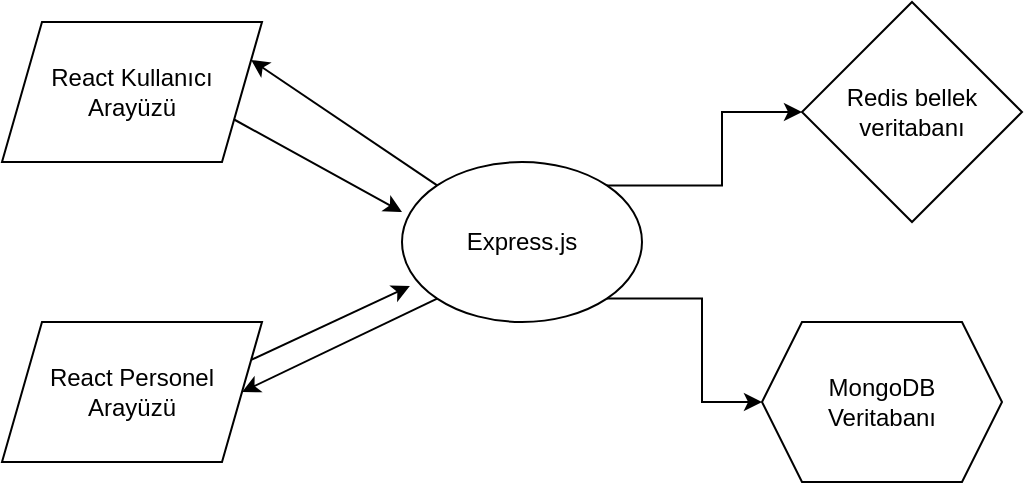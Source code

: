 <mxfile version="21.1.5" type="github">
  <diagram name="Page-1" id="3EJAN17fcuRD-BUnmHwJ">
    <mxGraphModel dx="1434" dy="756" grid="1" gridSize="10" guides="1" tooltips="1" connect="1" arrows="1" fold="1" page="1" pageScale="1" pageWidth="850" pageHeight="1100" math="0" shadow="0">
      <root>
        <mxCell id="0" />
        <mxCell id="1" parent="0" />
        <mxCell id="3rPVQYz4sKvQcb1Xm26E-7" style="rounded=0;orthogonalLoop=1;jettySize=auto;html=1;exitX=1;exitY=0.75;exitDx=0;exitDy=0;entryX=0;entryY=0.313;entryDx=0;entryDy=0;entryPerimeter=0;" edge="1" parent="1" source="3rPVQYz4sKvQcb1Xm26E-1" target="3rPVQYz4sKvQcb1Xm26E-3">
          <mxGeometry relative="1" as="geometry" />
        </mxCell>
        <mxCell id="3rPVQYz4sKvQcb1Xm26E-1" value="React Kullanıcı &lt;br&gt;Arayüzü" style="shape=parallelogram;perimeter=parallelogramPerimeter;whiteSpace=wrap;html=1;fixedSize=1;" vertex="1" parent="1">
          <mxGeometry x="150" y="130" width="130" height="70" as="geometry" />
        </mxCell>
        <mxCell id="3rPVQYz4sKvQcb1Xm26E-9" style="rounded=0;orthogonalLoop=1;jettySize=auto;html=1;exitX=1;exitY=0.25;exitDx=0;exitDy=0;entryX=0.033;entryY=0.775;entryDx=0;entryDy=0;entryPerimeter=0;" edge="1" parent="1" source="3rPVQYz4sKvQcb1Xm26E-2" target="3rPVQYz4sKvQcb1Xm26E-3">
          <mxGeometry relative="1" as="geometry" />
        </mxCell>
        <mxCell id="3rPVQYz4sKvQcb1Xm26E-2" value="React Personel Arayüzü" style="shape=parallelogram;perimeter=parallelogramPerimeter;whiteSpace=wrap;html=1;fixedSize=1;" vertex="1" parent="1">
          <mxGeometry x="150" y="280" width="130" height="70" as="geometry" />
        </mxCell>
        <mxCell id="3rPVQYz4sKvQcb1Xm26E-8" style="rounded=0;orthogonalLoop=1;jettySize=auto;html=1;exitX=0;exitY=0;exitDx=0;exitDy=0;entryX=1;entryY=0.25;entryDx=0;entryDy=0;" edge="1" parent="1" source="3rPVQYz4sKvQcb1Xm26E-3" target="3rPVQYz4sKvQcb1Xm26E-1">
          <mxGeometry relative="1" as="geometry" />
        </mxCell>
        <mxCell id="3rPVQYz4sKvQcb1Xm26E-10" style="rounded=0;orthogonalLoop=1;jettySize=auto;html=1;exitX=0;exitY=1;exitDx=0;exitDy=0;entryX=1;entryY=0.5;entryDx=0;entryDy=0;" edge="1" parent="1" source="3rPVQYz4sKvQcb1Xm26E-3" target="3rPVQYz4sKvQcb1Xm26E-2">
          <mxGeometry relative="1" as="geometry" />
        </mxCell>
        <mxCell id="3rPVQYz4sKvQcb1Xm26E-11" style="edgeStyle=orthogonalEdgeStyle;rounded=0;orthogonalLoop=1;jettySize=auto;html=1;exitX=1;exitY=0;exitDx=0;exitDy=0;" edge="1" parent="1" source="3rPVQYz4sKvQcb1Xm26E-3" target="3rPVQYz4sKvQcb1Xm26E-4">
          <mxGeometry relative="1" as="geometry" />
        </mxCell>
        <mxCell id="3rPVQYz4sKvQcb1Xm26E-12" style="edgeStyle=orthogonalEdgeStyle;rounded=0;orthogonalLoop=1;jettySize=auto;html=1;exitX=1;exitY=1;exitDx=0;exitDy=0;entryX=0;entryY=0.5;entryDx=0;entryDy=0;" edge="1" parent="1" source="3rPVQYz4sKvQcb1Xm26E-3" target="3rPVQYz4sKvQcb1Xm26E-5">
          <mxGeometry relative="1" as="geometry" />
        </mxCell>
        <mxCell id="3rPVQYz4sKvQcb1Xm26E-3" value="Express.js" style="ellipse;whiteSpace=wrap;html=1;" vertex="1" parent="1">
          <mxGeometry x="350" y="200" width="120" height="80" as="geometry" />
        </mxCell>
        <mxCell id="3rPVQYz4sKvQcb1Xm26E-4" value="Redis bellek veritabanı" style="rhombus;whiteSpace=wrap;html=1;" vertex="1" parent="1">
          <mxGeometry x="550" y="120" width="110" height="110" as="geometry" />
        </mxCell>
        <mxCell id="3rPVQYz4sKvQcb1Xm26E-5" value="MongoDB&lt;br&gt;Veritabanı" style="shape=hexagon;perimeter=hexagonPerimeter2;whiteSpace=wrap;html=1;fixedSize=1;" vertex="1" parent="1">
          <mxGeometry x="530" y="280" width="120" height="80" as="geometry" />
        </mxCell>
      </root>
    </mxGraphModel>
  </diagram>
</mxfile>
